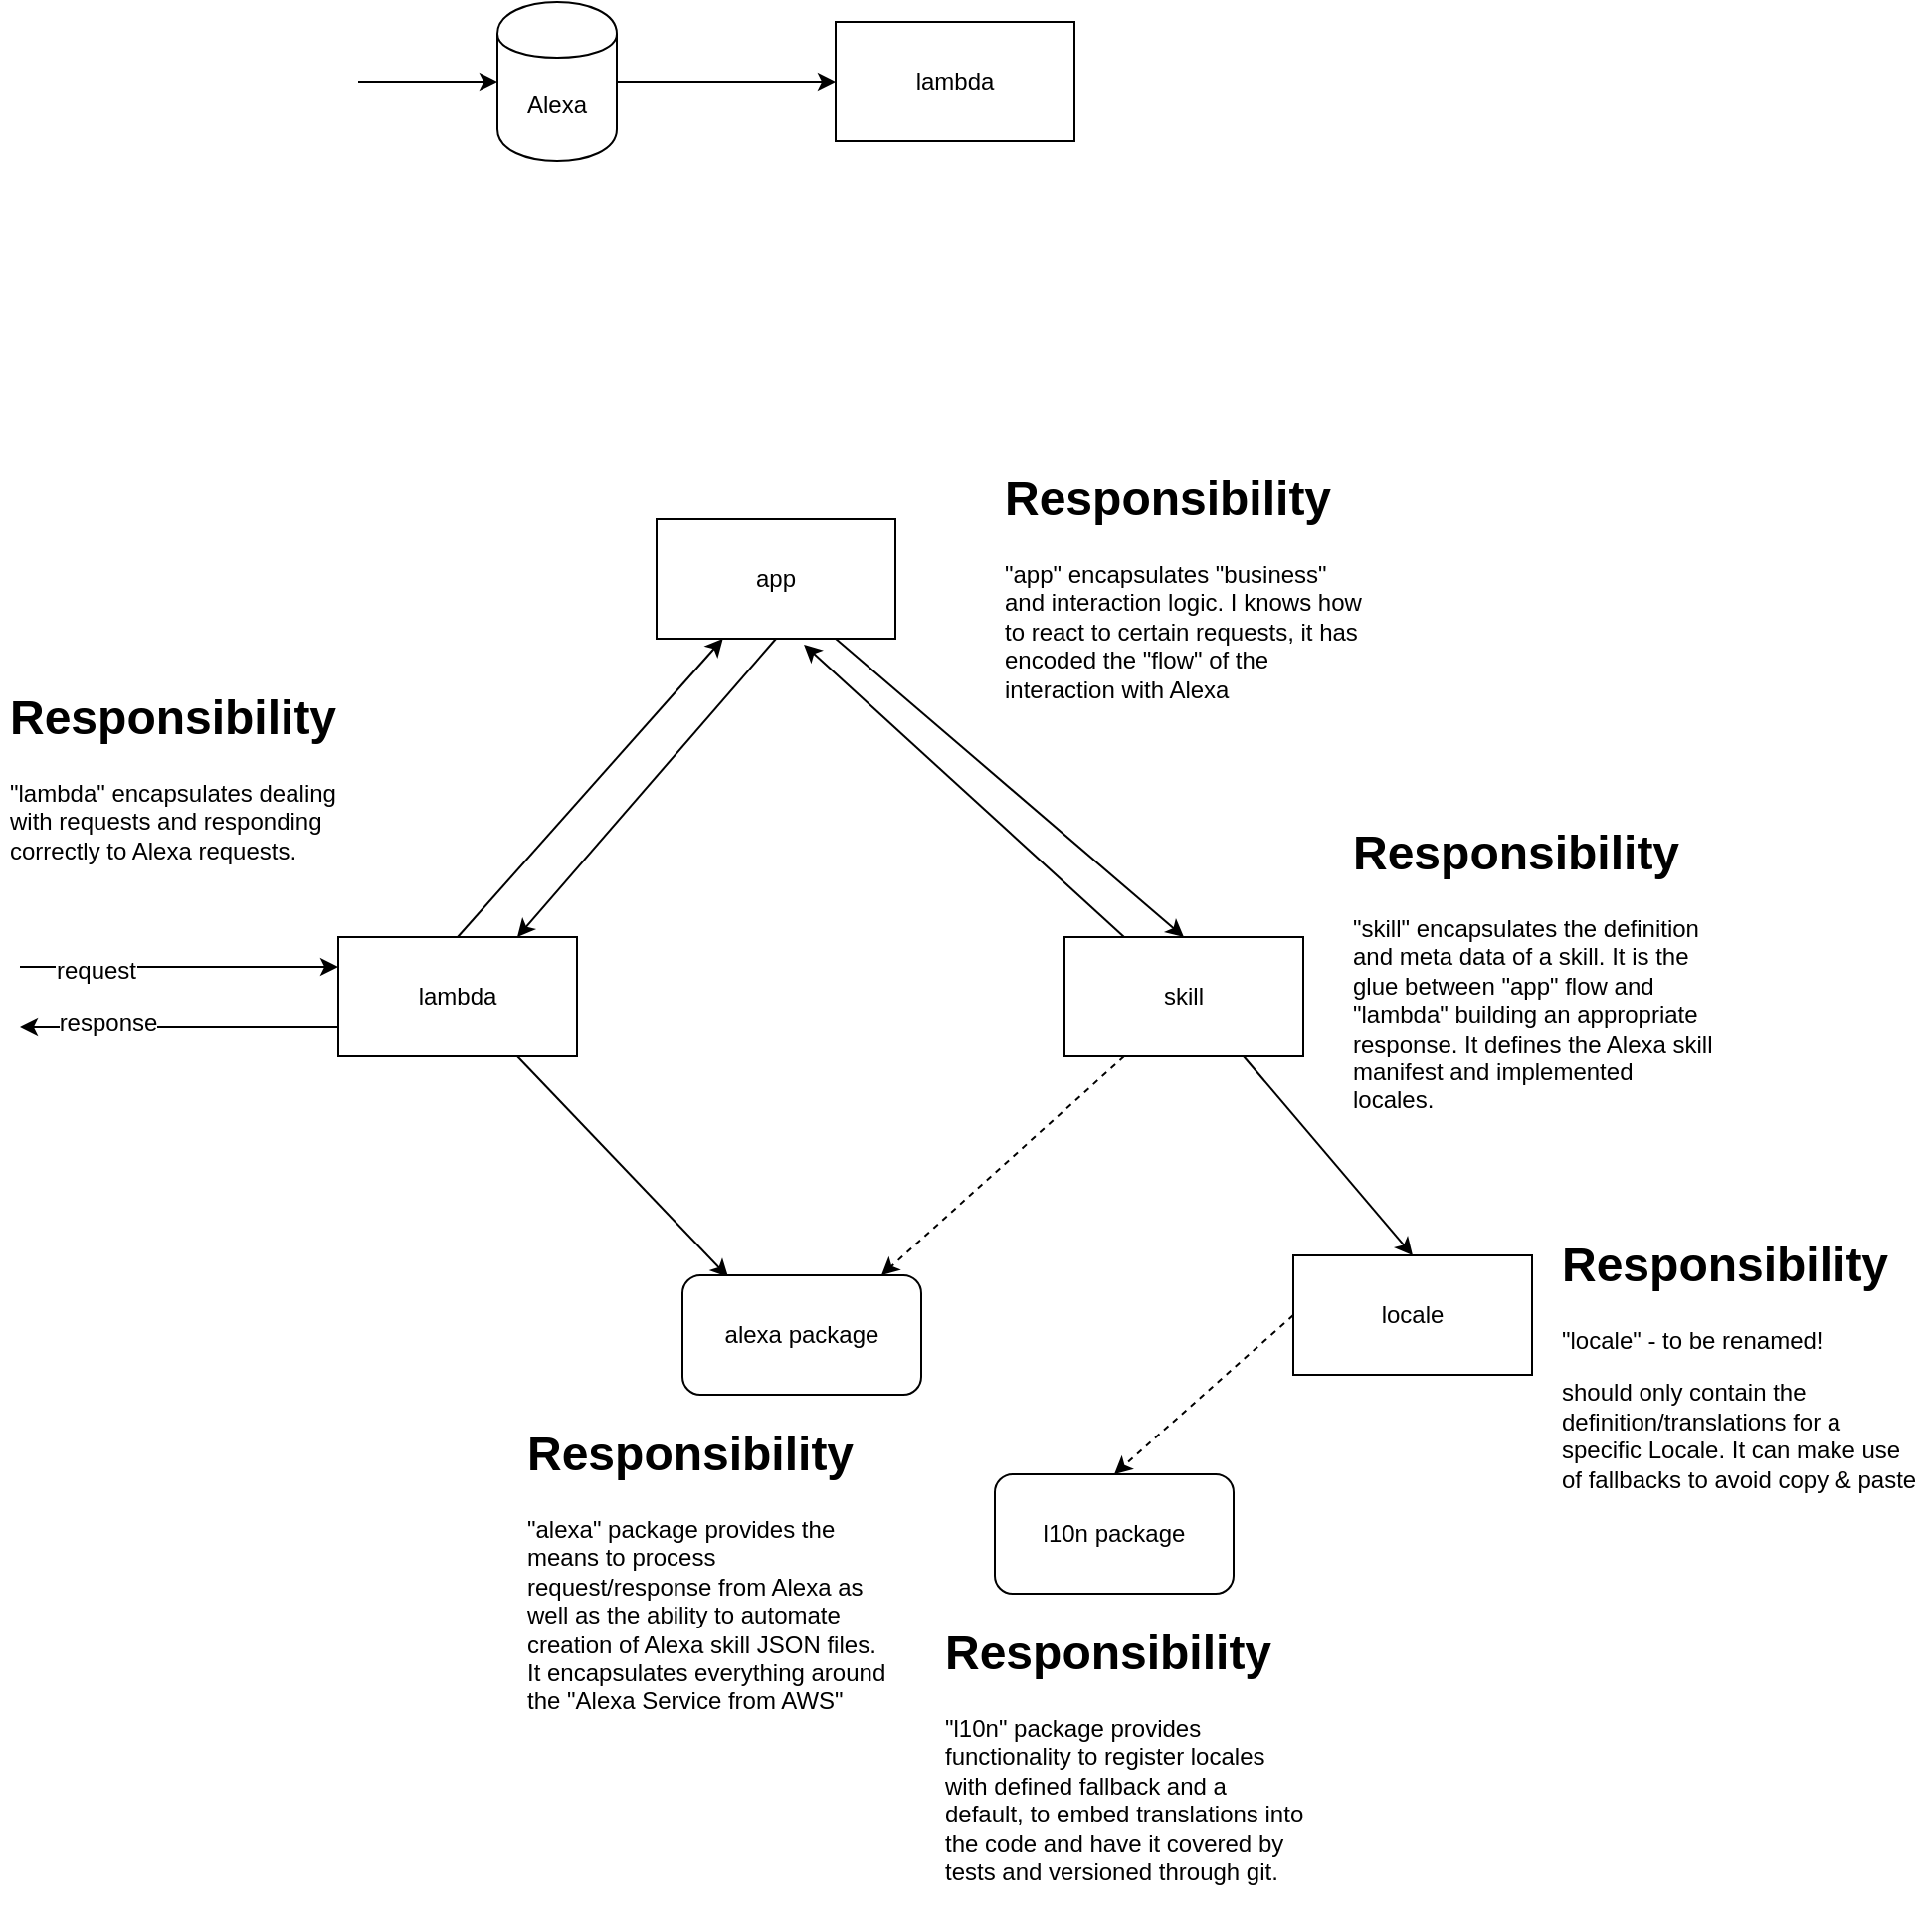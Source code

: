 <mxfile version="10.5.9" type="device"><diagram id="5AHzzt3QYW3FmreSjOm3" name="Page-1"><mxGraphModel dx="1296" dy="727" grid="1" gridSize="10" guides="1" tooltips="1" connect="1" arrows="1" fold="1" page="1" pageScale="1" pageWidth="827" pageHeight="1169" math="0" shadow="0"><root><mxCell id="0"/><mxCell id="1" parent="0"/><mxCell id="G2RTo9ZK1Lo_ccO58Ogf-1" value="Alexa" style="shape=cylinder;whiteSpace=wrap;html=1;boundedLbl=1;backgroundOutline=1;" vertex="1" parent="1"><mxGeometry x="320" y="30" width="60" height="80" as="geometry"/></mxCell><mxCell id="G2RTo9ZK1Lo_ccO58Ogf-3" value="lambda" style="rounded=0;whiteSpace=wrap;html=1;" vertex="1" parent="1"><mxGeometry x="490" y="40" width="120" height="60" as="geometry"/></mxCell><mxCell id="G2RTo9ZK1Lo_ccO58Ogf-4" value="" style="endArrow=classic;html=1;entryX=0;entryY=0.5;entryDx=0;entryDy=0;exitX=1;exitY=0.5;exitDx=0;exitDy=0;" edge="1" parent="1" source="G2RTo9ZK1Lo_ccO58Ogf-1" target="G2RTo9ZK1Lo_ccO58Ogf-3"><mxGeometry width="50" height="50" relative="1" as="geometry"><mxPoint x="300" y="140" as="sourcePoint"/><mxPoint x="280" y="80" as="targetPoint"/></mxGeometry></mxCell><mxCell id="G2RTo9ZK1Lo_ccO58Ogf-5" value="" style="endArrow=classic;html=1;entryX=0;entryY=0.5;entryDx=0;entryDy=0;" edge="1" parent="1" target="G2RTo9ZK1Lo_ccO58Ogf-1"><mxGeometry width="50" height="50" relative="1" as="geometry"><mxPoint x="250" y="70" as="sourcePoint"/><mxPoint x="370" y="130" as="targetPoint"/></mxGeometry></mxCell><mxCell id="G2RTo9ZK1Lo_ccO58Ogf-15" style="edgeStyle=none;rounded=0;orthogonalLoop=1;jettySize=auto;html=1;exitX=0.5;exitY=1;exitDx=0;exitDy=0;entryX=0.75;entryY=0;entryDx=0;entryDy=0;" edge="1" parent="1" source="G2RTo9ZK1Lo_ccO58Ogf-6" target="G2RTo9ZK1Lo_ccO58Ogf-7"><mxGeometry relative="1" as="geometry"/></mxCell><mxCell id="G2RTo9ZK1Lo_ccO58Ogf-29" style="edgeStyle=none;rounded=0;orthogonalLoop=1;jettySize=auto;html=1;exitX=0.75;exitY=1;exitDx=0;exitDy=0;entryX=0.5;entryY=0;entryDx=0;entryDy=0;" edge="1" parent="1" source="G2RTo9ZK1Lo_ccO58Ogf-6" target="G2RTo9ZK1Lo_ccO58Ogf-18"><mxGeometry relative="1" as="geometry"/></mxCell><mxCell id="G2RTo9ZK1Lo_ccO58Ogf-6" value="app" style="rounded=0;whiteSpace=wrap;html=1;" vertex="1" parent="1"><mxGeometry x="400" y="290" width="120" height="60" as="geometry"/></mxCell><mxCell id="G2RTo9ZK1Lo_ccO58Ogf-13" style="rounded=0;orthogonalLoop=1;jettySize=auto;html=1;exitX=0.75;exitY=1;exitDx=0;exitDy=0;entryX=0.192;entryY=0.017;entryDx=0;entryDy=0;entryPerimeter=0;" edge="1" parent="1" source="G2RTo9ZK1Lo_ccO58Ogf-7" target="G2RTo9ZK1Lo_ccO58Ogf-12"><mxGeometry relative="1" as="geometry"/></mxCell><mxCell id="G2RTo9ZK1Lo_ccO58Ogf-14" style="edgeStyle=none;rounded=0;orthogonalLoop=1;jettySize=auto;html=1;exitX=0.5;exitY=0;exitDx=0;exitDy=0;" edge="1" parent="1" source="G2RTo9ZK1Lo_ccO58Ogf-7" target="G2RTo9ZK1Lo_ccO58Ogf-6"><mxGeometry relative="1" as="geometry"/></mxCell><mxCell id="G2RTo9ZK1Lo_ccO58Ogf-7" value="lambda" style="rounded=0;whiteSpace=wrap;html=1;" vertex="1" parent="1"><mxGeometry x="240" y="500" width="120" height="60" as="geometry"/></mxCell><mxCell id="G2RTo9ZK1Lo_ccO58Ogf-8" value="" style="endArrow=classic;html=1;entryX=0;entryY=0.25;entryDx=0;entryDy=0;" edge="1" parent="1" target="G2RTo9ZK1Lo_ccO58Ogf-7"><mxGeometry width="50" height="50" relative="1" as="geometry"><mxPoint x="80" y="515" as="sourcePoint"/><mxPoint x="90" y="540" as="targetPoint"/></mxGeometry></mxCell><mxCell id="G2RTo9ZK1Lo_ccO58Ogf-9" value="request" style="text;html=1;resizable=0;points=[];align=center;verticalAlign=middle;labelBackgroundColor=#ffffff;" vertex="1" connectable="0" parent="G2RTo9ZK1Lo_ccO58Ogf-8"><mxGeometry x="-0.525" y="-2" relative="1" as="geometry"><mxPoint as="offset"/></mxGeometry></mxCell><mxCell id="G2RTo9ZK1Lo_ccO58Ogf-10" value="" style="endArrow=classic;html=1;exitX=0;exitY=0.75;exitDx=0;exitDy=0;" edge="1" parent="1" source="G2RTo9ZK1Lo_ccO58Ogf-7"><mxGeometry width="50" height="50" relative="1" as="geometry"><mxPoint x="90" y="650" as="sourcePoint"/><mxPoint x="80" y="545" as="targetPoint"/></mxGeometry></mxCell><mxCell id="G2RTo9ZK1Lo_ccO58Ogf-11" value="response" style="text;html=1;resizable=0;points=[];align=center;verticalAlign=middle;labelBackgroundColor=#ffffff;" vertex="1" connectable="0" parent="G2RTo9ZK1Lo_ccO58Ogf-10"><mxGeometry x="0.45" y="-2" relative="1" as="geometry"><mxPoint as="offset"/></mxGeometry></mxCell><mxCell id="G2RTo9ZK1Lo_ccO58Ogf-12" value="alexa package" style="rounded=1;whiteSpace=wrap;html=1;" vertex="1" parent="1"><mxGeometry x="413" y="670" width="120" height="60" as="geometry"/></mxCell><mxCell id="G2RTo9ZK1Lo_ccO58Ogf-16" value="&lt;h1&gt;Responsibility&lt;/h1&gt;&lt;p&gt;&quot;lambda&quot; encapsulates dealing with requests and responding correctly to Alexa requests.&lt;/p&gt;" style="text;html=1;strokeColor=none;fillColor=none;spacing=5;spacingTop=-20;whiteSpace=wrap;overflow=hidden;rounded=0;" vertex="1" parent="1"><mxGeometry x="70" y="370" width="190" height="120" as="geometry"/></mxCell><mxCell id="G2RTo9ZK1Lo_ccO58Ogf-17" value="&lt;h1&gt;Responsibility&lt;/h1&gt;&lt;p&gt;&quot;app&quot; encapsulates &quot;business&quot; and interaction logic. I knows how to react to certain requests, it has encoded the &quot;flow&quot; of the interaction with Alexa&lt;/p&gt;" style="text;html=1;strokeColor=none;fillColor=none;spacing=5;spacingTop=-20;whiteSpace=wrap;overflow=hidden;rounded=0;" vertex="1" parent="1"><mxGeometry x="570" y="260" width="190" height="120" as="geometry"/></mxCell><mxCell id="G2RTo9ZK1Lo_ccO58Ogf-20" style="edgeStyle=none;rounded=0;orthogonalLoop=1;jettySize=auto;html=1;exitX=0.25;exitY=1;exitDx=0;exitDy=0;entryX=0.833;entryY=0;entryDx=0;entryDy=0;entryPerimeter=0;dashed=1;" edge="1" parent="1" source="G2RTo9ZK1Lo_ccO58Ogf-18" target="G2RTo9ZK1Lo_ccO58Ogf-12"><mxGeometry relative="1" as="geometry"/></mxCell><mxCell id="G2RTo9ZK1Lo_ccO58Ogf-22" style="edgeStyle=none;rounded=0;orthogonalLoop=1;jettySize=auto;html=1;exitX=0.75;exitY=1;exitDx=0;exitDy=0;entryX=0.5;entryY=0;entryDx=0;entryDy=0;" edge="1" parent="1" source="G2RTo9ZK1Lo_ccO58Ogf-18" target="G2RTo9ZK1Lo_ccO58Ogf-21"><mxGeometry relative="1" as="geometry"/></mxCell><mxCell id="G2RTo9ZK1Lo_ccO58Ogf-30" style="edgeStyle=none;rounded=0;orthogonalLoop=1;jettySize=auto;html=1;exitX=0.25;exitY=0;exitDx=0;exitDy=0;entryX=0.617;entryY=1.05;entryDx=0;entryDy=0;entryPerimeter=0;" edge="1" parent="1" source="G2RTo9ZK1Lo_ccO58Ogf-18" target="G2RTo9ZK1Lo_ccO58Ogf-6"><mxGeometry relative="1" as="geometry"/></mxCell><mxCell id="G2RTo9ZK1Lo_ccO58Ogf-18" value="skill" style="rounded=0;whiteSpace=wrap;html=1;" vertex="1" parent="1"><mxGeometry x="605" y="500" width="120" height="60" as="geometry"/></mxCell><mxCell id="G2RTo9ZK1Lo_ccO58Ogf-19" value="&lt;h1&gt;Responsibility&lt;/h1&gt;&lt;p&gt;&quot;skill&quot; encapsulates the definition and meta data of a skill. It is the glue between &quot;app&quot; flow and &quot;lambda&quot; building an appropriate response. It defines the Alexa skill manifest and implemented locales.&lt;/p&gt;" style="text;html=1;strokeColor=none;fillColor=none;spacing=5;spacingTop=-20;whiteSpace=wrap;overflow=hidden;rounded=0;" vertex="1" parent="1"><mxGeometry x="745" y="437.5" width="190" height="150" as="geometry"/></mxCell><mxCell id="G2RTo9ZK1Lo_ccO58Ogf-24" style="edgeStyle=none;rounded=0;orthogonalLoop=1;jettySize=auto;html=1;exitX=0;exitY=0.5;exitDx=0;exitDy=0;entryX=0.5;entryY=0;entryDx=0;entryDy=0;dashed=1;" edge="1" parent="1" source="G2RTo9ZK1Lo_ccO58Ogf-21" target="G2RTo9ZK1Lo_ccO58Ogf-23"><mxGeometry relative="1" as="geometry"/></mxCell><mxCell id="G2RTo9ZK1Lo_ccO58Ogf-21" value="locale" style="rounded=0;whiteSpace=wrap;html=1;" vertex="1" parent="1"><mxGeometry x="720" y="660" width="120" height="60" as="geometry"/></mxCell><mxCell id="G2RTo9ZK1Lo_ccO58Ogf-23" value="l10n package" style="rounded=1;whiteSpace=wrap;html=1;" vertex="1" parent="1"><mxGeometry x="570" y="770" width="120" height="60" as="geometry"/></mxCell><mxCell id="G2RTo9ZK1Lo_ccO58Ogf-26" value="&lt;h1&gt;Responsibility&lt;/h1&gt;&lt;p&gt;&quot;l10n&quot; package provides functionality to register locales with defined fallback and a default, to embed translations into the code and have it covered by tests and versioned through git.&lt;/p&gt;" style="text;html=1;strokeColor=none;fillColor=none;spacing=5;spacingTop=-20;whiteSpace=wrap;overflow=hidden;rounded=0;" vertex="1" parent="1"><mxGeometry x="540" y="840" width="190" height="150" as="geometry"/></mxCell><mxCell id="G2RTo9ZK1Lo_ccO58Ogf-27" value="&lt;h1&gt;Responsibility&lt;/h1&gt;&lt;p&gt;&quot;locale&quot; - to be renamed!&lt;br&gt;&lt;/p&gt;&lt;p&gt;should only contain the definition/translations for a specific Locale. It can make use of fallbacks to avoid copy &amp;amp; paste&lt;/p&gt;" style="text;html=1;strokeColor=none;fillColor=none;spacing=5;spacingTop=-20;whiteSpace=wrap;overflow=hidden;rounded=0;" vertex="1" parent="1"><mxGeometry x="850" y="645" width="190" height="150" as="geometry"/></mxCell><mxCell id="G2RTo9ZK1Lo_ccO58Ogf-28" value="&lt;h1&gt;Responsibility&lt;/h1&gt;&lt;p&gt;&quot;alexa&quot; package provides the means to process request/response from Alexa as well as the ability to automate creation of Alexa skill JSON files.&lt;br&gt;It encapsulates everything around the &quot;Alexa Service from AWS&quot;&lt;/p&gt;" style="text;html=1;strokeColor=none;fillColor=none;spacing=5;spacingTop=-20;whiteSpace=wrap;overflow=hidden;rounded=0;" vertex="1" parent="1"><mxGeometry x="330" y="740" width="190" height="160" as="geometry"/></mxCell></root></mxGraphModel></diagram></mxfile>